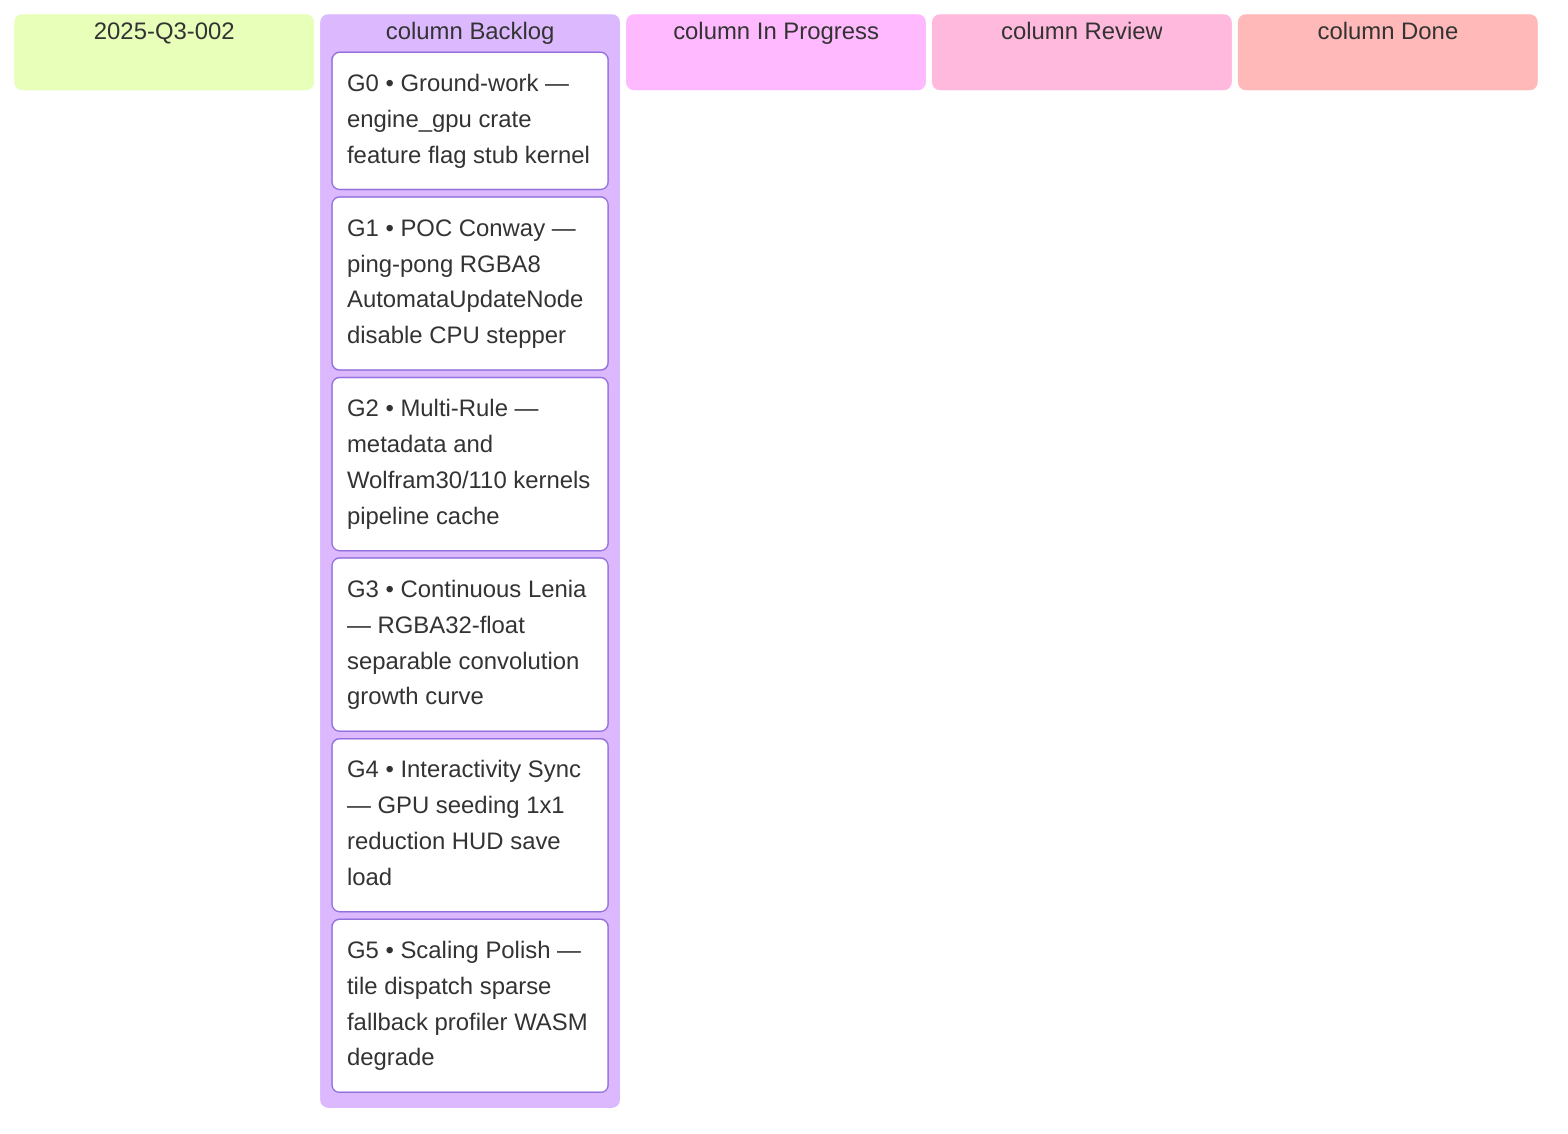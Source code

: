 kanban
    title GPU-Compute Shaders for Automata (2025-Q3-002)
    column Backlog
       G0 • Ground-work — engine_gpu crate feature flag stub kernel
       G1 • POC Conway — ping-pong RGBA8 AutomataUpdateNode disable CPU stepper
       G2 • Multi-Rule — metadata and Wolfram30/110 kernels pipeline cache
       G3 • Continuous Lenia — RGBA32-float separable convolution growth curve
       G4 • Interactivity Sync — GPU seeding 1x1 reduction HUD save load
       G5 • Scaling Polish — tile dispatch sparse fallback profiler WASM degrade
    column In Progress
    column Review
    column Done